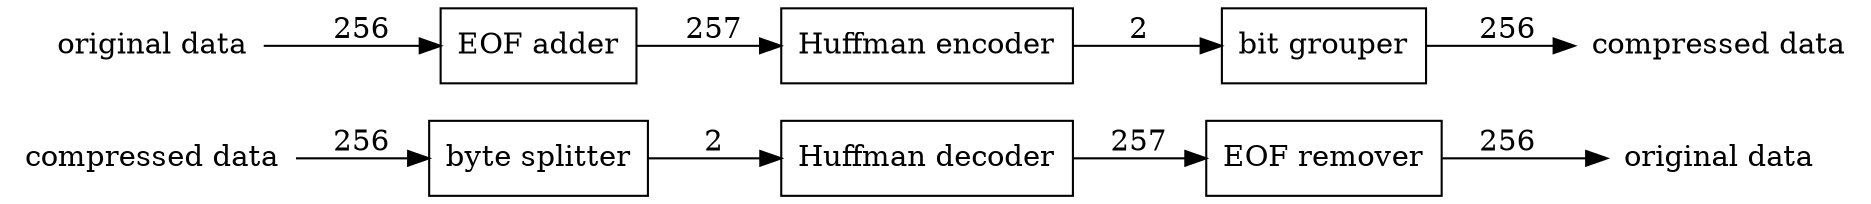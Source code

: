 digraph G {
    rankdir=LR;
    newrank=true;

    subgraph c2 {
        compressed2 [label="compressed data",shape="none"];
        bytesplitter [shape="box",label="byte splitter"];
        decompression [shape="box",label="Huffman decoder"];
        eofdel [shape="box",label="EOF remover"];
        data2 [shape="none",label="original data"];

        compressed2 -> bytesplitter [label="256"];
        bytesplitter -> decompression [label="2"];
        decompression -> eofdel [label="257"];
        eofdel -> data2 [label="256"];
    }

    subgraph c1 {
        data [shape="none",label="original data"];
        eofadd [shape="box",label="EOF adder"];
        compression [shape="box",label="Huffman encoder"];
        bitgrouper [shape="box",label="bit grouper"]
        compressed [label="compressed data",shape="none"];

        data -> eofadd [label="256"];
        eofadd -> compression [label="257"];
        compression -> bitgrouper [label="2"];
        bitgrouper -> compressed [label="256"];
    }
}